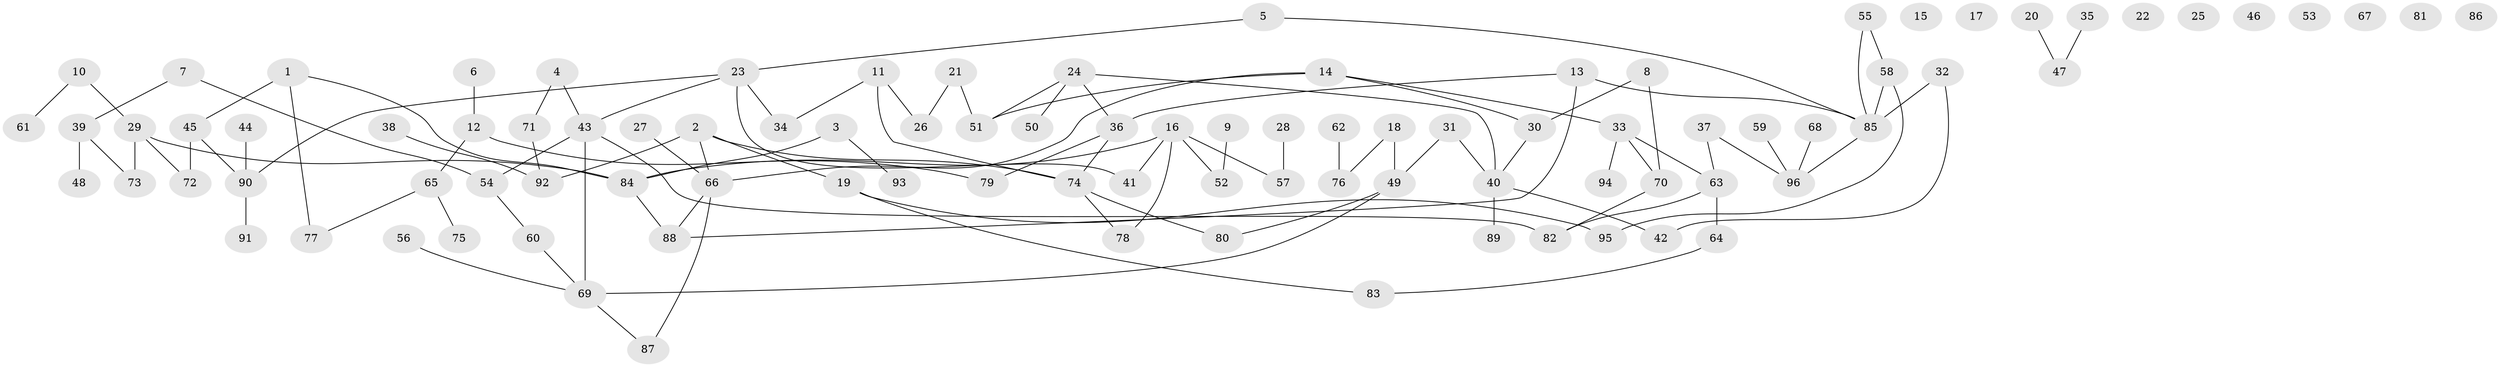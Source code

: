 // Generated by graph-tools (version 1.1) at 2025/00/03/09/25 03:00:44]
// undirected, 96 vertices, 109 edges
graph export_dot {
graph [start="1"]
  node [color=gray90,style=filled];
  1;
  2;
  3;
  4;
  5;
  6;
  7;
  8;
  9;
  10;
  11;
  12;
  13;
  14;
  15;
  16;
  17;
  18;
  19;
  20;
  21;
  22;
  23;
  24;
  25;
  26;
  27;
  28;
  29;
  30;
  31;
  32;
  33;
  34;
  35;
  36;
  37;
  38;
  39;
  40;
  41;
  42;
  43;
  44;
  45;
  46;
  47;
  48;
  49;
  50;
  51;
  52;
  53;
  54;
  55;
  56;
  57;
  58;
  59;
  60;
  61;
  62;
  63;
  64;
  65;
  66;
  67;
  68;
  69;
  70;
  71;
  72;
  73;
  74;
  75;
  76;
  77;
  78;
  79;
  80;
  81;
  82;
  83;
  84;
  85;
  86;
  87;
  88;
  89;
  90;
  91;
  92;
  93;
  94;
  95;
  96;
  1 -- 45;
  1 -- 77;
  1 -- 84;
  2 -- 19;
  2 -- 66;
  2 -- 74;
  2 -- 92;
  3 -- 84;
  3 -- 93;
  4 -- 43;
  4 -- 71;
  5 -- 23;
  5 -- 85;
  6 -- 12;
  7 -- 39;
  7 -- 54;
  8 -- 30;
  8 -- 70;
  9 -- 52;
  10 -- 29;
  10 -- 61;
  11 -- 26;
  11 -- 34;
  11 -- 74;
  12 -- 65;
  12 -- 79;
  13 -- 36;
  13 -- 85;
  13 -- 88;
  14 -- 30;
  14 -- 33;
  14 -- 51;
  14 -- 66;
  16 -- 41;
  16 -- 52;
  16 -- 57;
  16 -- 78;
  16 -- 84;
  18 -- 49;
  18 -- 76;
  19 -- 83;
  19 -- 95;
  20 -- 47;
  21 -- 26;
  21 -- 51;
  23 -- 34;
  23 -- 41;
  23 -- 43;
  23 -- 90;
  24 -- 36;
  24 -- 40;
  24 -- 50;
  24 -- 51;
  27 -- 66;
  28 -- 57;
  29 -- 72;
  29 -- 73;
  29 -- 84;
  30 -- 40;
  31 -- 40;
  31 -- 49;
  32 -- 42;
  32 -- 85;
  33 -- 63;
  33 -- 70;
  33 -- 94;
  35 -- 47;
  36 -- 74;
  36 -- 79;
  37 -- 63;
  37 -- 96;
  38 -- 92;
  39 -- 48;
  39 -- 73;
  40 -- 42;
  40 -- 89;
  43 -- 54;
  43 -- 69;
  43 -- 82;
  44 -- 90;
  45 -- 72;
  45 -- 90;
  49 -- 69;
  49 -- 80;
  54 -- 60;
  55 -- 58;
  55 -- 85;
  56 -- 69;
  58 -- 85;
  58 -- 95;
  59 -- 96;
  60 -- 69;
  62 -- 76;
  63 -- 64;
  63 -- 82;
  64 -- 83;
  65 -- 75;
  65 -- 77;
  66 -- 87;
  66 -- 88;
  68 -- 96;
  69 -- 87;
  70 -- 82;
  71 -- 92;
  74 -- 78;
  74 -- 80;
  84 -- 88;
  85 -- 96;
  90 -- 91;
}
